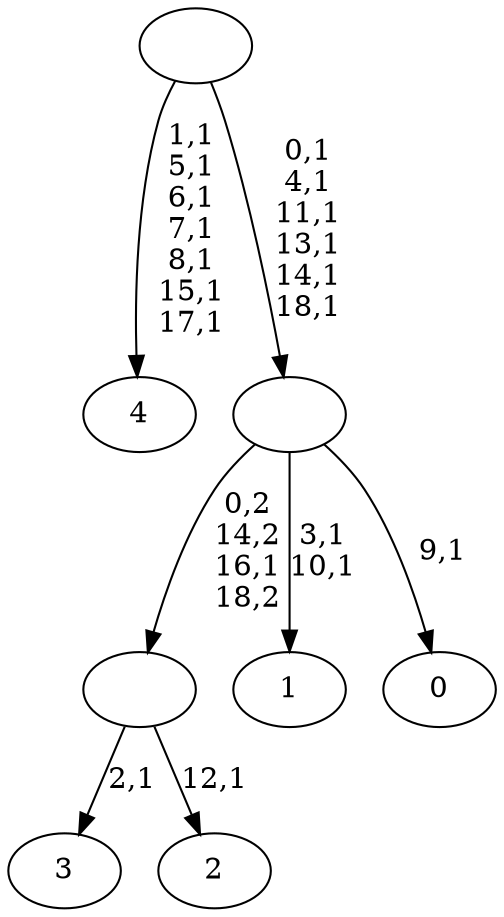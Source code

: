 digraph T {
	24 [label="4"]
	16 [label="3"]
	14 [label="2"]
	12 [label=""]
	11 [label="1"]
	8 [label="0"]
	6 [label=""]
	0 [label=""]
	12 -> 14 [label="12,1"]
	12 -> 16 [label="2,1"]
	6 -> 8 [label="9,1"]
	6 -> 11 [label="3,1\n10,1"]
	6 -> 12 [label="0,2\n14,2\n16,1\n18,2"]
	0 -> 6 [label="0,1\n4,1\n11,1\n13,1\n14,1\n18,1"]
	0 -> 24 [label="1,1\n5,1\n6,1\n7,1\n8,1\n15,1\n17,1"]
}
